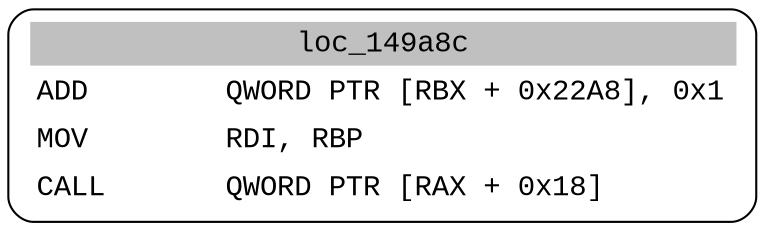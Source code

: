 digraph asm_graph {
1941 [
shape="Mrecord" fontname="Courier New"label =<<table border="0" cellborder="0" cellpadding="3"><tr><td align="center" colspan="2" bgcolor="grey">loc_149a8c</td></tr><tr><td align="left">ADD        QWORD PTR [RBX + 0x22A8], 0x1</td></tr><tr><td align="left">MOV        RDI, RBP</td></tr><tr><td align="left">CALL       QWORD PTR [RAX + 0x18]</td></tr></table>> ];
}